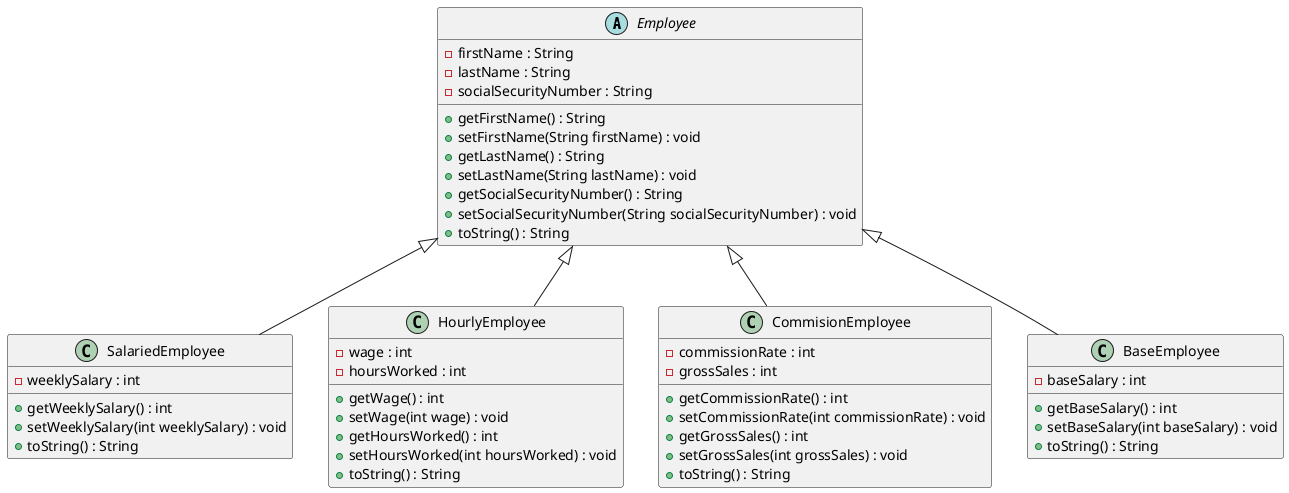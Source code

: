 @startuml
'https://plantuml.com/class-diagram

' Classes defined
abstract Employee
class SalariedEmployee
class HourlyEmployee
class CommisionEmployee
class BaseEmployee

' Hierarchy
Employee <|-- SalariedEmployee
Employee <|-- HourlyEmployee
Employee <|-- CommisionEmployee
Employee <|-- BaseEmployee

' Build each class
abstract class Employee {
   - firstName : String
   - lastName : String
   - socialSecurityNumber : String


   + getFirstName() : String
   + setFirstName(String firstName) : void
   + getLastName() : String
   + setLastName(String lastName) : void
   + getSocialSecurityNumber() : String
   + setSocialSecurityNumber(String socialSecurityNumber) : void
   + toString() : String

}

class SalariedEmployee {
  - weeklySalary : int

  + getWeeklySalary() : int
  + setWeeklySalary(int weeklySalary) : void
  + toString() : String
}
class HourlyEmployee {
  - wage : int
  - hoursWorked : int

  + getWage() : int
  + setWage(int wage) : void
  + getHoursWorked() : int
  + setHoursWorked(int hoursWorked) : void
  + toString() : String
}
class CommisionEmployee {
  - commissionRate : int
  - grossSales : int

  + getCommissionRate() : int
  + setCommissionRate(int commissionRate) : void
  + getGrossSales() : int
  + setGrossSales(int grossSales) : void
  + toString() : String
}
class BaseEmployee {
  - baseSalary : int

  + getBaseSalary() : int
  + setBaseSalary(int baseSalary) : void
  + toString() : String
}

@enduml